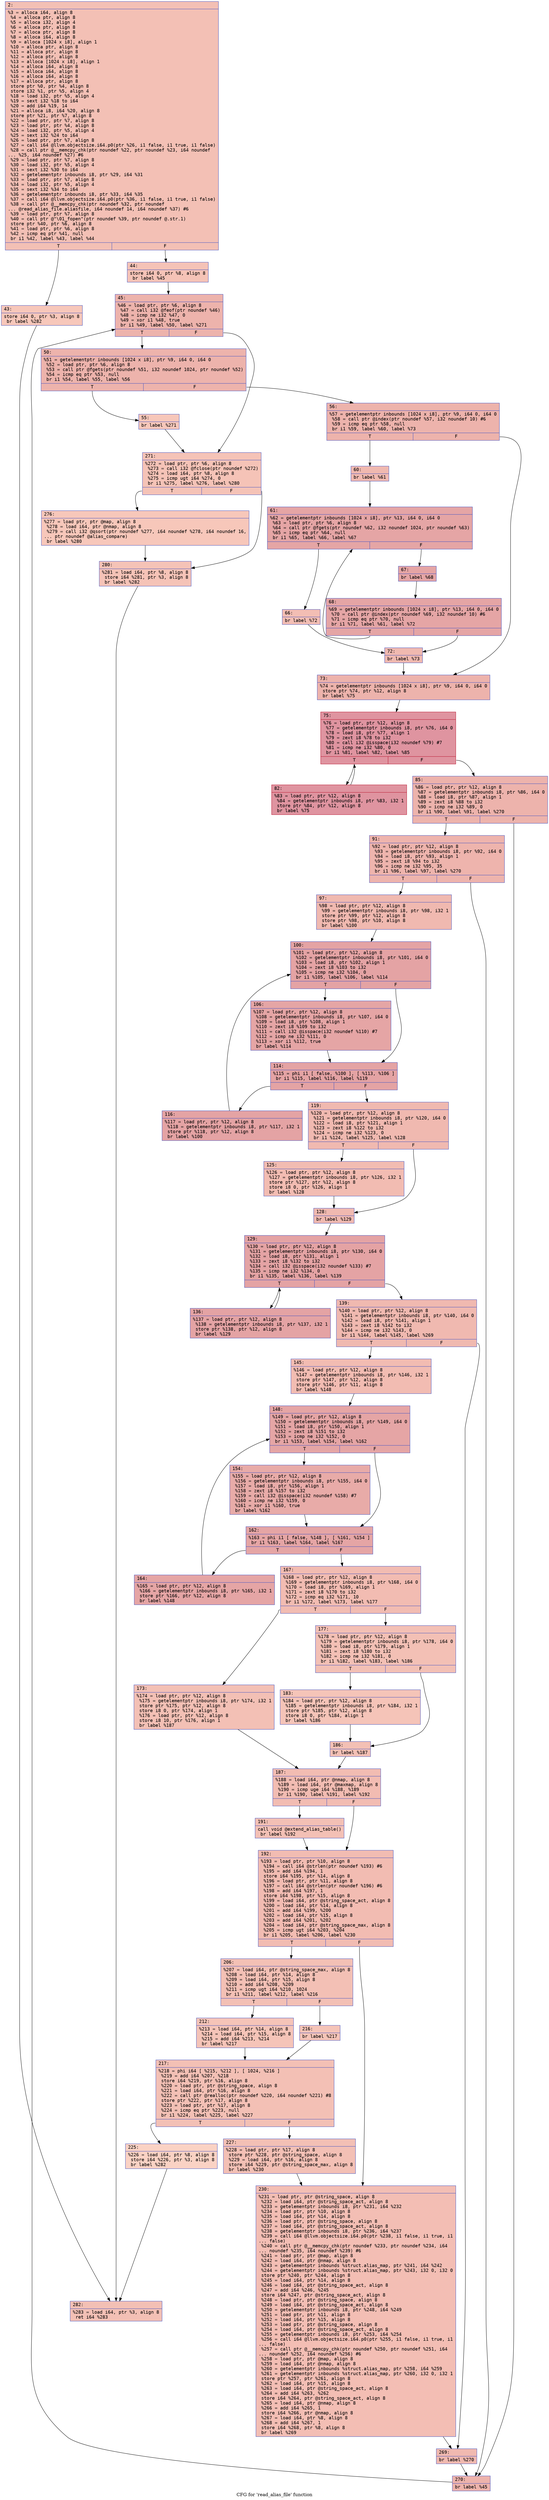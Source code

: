 digraph "CFG for 'read_alias_file' function" {
	label="CFG for 'read_alias_file' function";

	Node0x600000a32da0 [shape=record,color="#3d50c3ff", style=filled, fillcolor="#e5705870" fontname="Courier",label="{2:\l|  %3 = alloca i64, align 8\l  %4 = alloca ptr, align 8\l  %5 = alloca i32, align 4\l  %6 = alloca ptr, align 8\l  %7 = alloca ptr, align 8\l  %8 = alloca i64, align 8\l  %9 = alloca [1024 x i8], align 1\l  %10 = alloca ptr, align 8\l  %11 = alloca ptr, align 8\l  %12 = alloca ptr, align 8\l  %13 = alloca [1024 x i8], align 1\l  %14 = alloca i64, align 8\l  %15 = alloca i64, align 8\l  %16 = alloca i64, align 8\l  %17 = alloca ptr, align 8\l  store ptr %0, ptr %4, align 8\l  store i32 %1, ptr %5, align 4\l  %18 = load i32, ptr %5, align 4\l  %19 = sext i32 %18 to i64\l  %20 = add i64 %19, 14\l  %21 = alloca i8, i64 %20, align 8\l  store ptr %21, ptr %7, align 8\l  %22 = load ptr, ptr %7, align 8\l  %23 = load ptr, ptr %4, align 8\l  %24 = load i32, ptr %5, align 4\l  %25 = sext i32 %24 to i64\l  %26 = load ptr, ptr %7, align 8\l  %27 = call i64 @llvm.objectsize.i64.p0(ptr %26, i1 false, i1 true, i1 false)\l  %28 = call ptr @__memcpy_chk(ptr noundef %22, ptr noundef %23, i64 noundef\l... %25, i64 noundef %27) #6\l  %29 = load ptr, ptr %7, align 8\l  %30 = load i32, ptr %5, align 4\l  %31 = sext i32 %30 to i64\l  %32 = getelementptr inbounds i8, ptr %29, i64 %31\l  %33 = load ptr, ptr %7, align 8\l  %34 = load i32, ptr %5, align 4\l  %35 = sext i32 %34 to i64\l  %36 = getelementptr inbounds i8, ptr %33, i64 %35\l  %37 = call i64 @llvm.objectsize.i64.p0(ptr %36, i1 false, i1 true, i1 false)\l  %38 = call ptr @__memcpy_chk(ptr noundef %32, ptr noundef\l... @read_alias_file.aliasfile, i64 noundef 14, i64 noundef %37) #6\l  %39 = load ptr, ptr %7, align 8\l  %40 = call ptr @\"\\01_fopen\"(ptr noundef %39, ptr noundef @.str.1)\l  store ptr %40, ptr %6, align 8\l  %41 = load ptr, ptr %6, align 8\l  %42 = icmp eq ptr %41, null\l  br i1 %42, label %43, label %44\l|{<s0>T|<s1>F}}"];
	Node0x600000a32da0:s0 -> Node0x600000a32e40[tooltip="2 -> 43\nProbability 37.50%" ];
	Node0x600000a32da0:s1 -> Node0x600000a32e90[tooltip="2 -> 44\nProbability 62.50%" ];
	Node0x600000a32e40 [shape=record,color="#3d50c3ff", style=filled, fillcolor="#ec7f6370" fontname="Courier",label="{43:\l|  store i64 0, ptr %3, align 8\l  br label %282\l}"];
	Node0x600000a32e40 -> Node0x600000a33ed0[tooltip="43 -> 282\nProbability 100.00%" ];
	Node0x600000a32e90 [shape=record,color="#3d50c3ff", style=filled, fillcolor="#e8765c70" fontname="Courier",label="{44:\l|  store i64 0, ptr %8, align 8\l  br label %45\l}"];
	Node0x600000a32e90 -> Node0x600000a32ee0[tooltip="44 -> 45\nProbability 100.00%" ];
	Node0x600000a32ee0 [shape=record,color="#3d50c3ff", style=filled, fillcolor="#d6524470" fontname="Courier",label="{45:\l|  %46 = load ptr, ptr %6, align 8\l  %47 = call i32 @feof(ptr noundef %46)\l  %48 = icmp ne i32 %47, 0\l  %49 = xor i1 %48, true\l  br i1 %49, label %50, label %271\l|{<s0>T|<s1>F}}"];
	Node0x600000a32ee0:s0 -> Node0x600000a32f30[tooltip="45 -> 50\nProbability 96.88%" ];
	Node0x600000a32ee0:s1 -> Node0x600000a33de0[tooltip="45 -> 271\nProbability 3.12%" ];
	Node0x600000a32f30 [shape=record,color="#3d50c3ff", style=filled, fillcolor="#d6524470" fontname="Courier",label="{50:\l|  %51 = getelementptr inbounds [1024 x i8], ptr %9, i64 0, i64 0\l  %52 = load ptr, ptr %6, align 8\l  %53 = call ptr @fgets(ptr noundef %51, i32 noundef 1024, ptr noundef %52)\l  %54 = icmp eq ptr %53, null\l  br i1 %54, label %55, label %56\l|{<s0>T|<s1>F}}"];
	Node0x600000a32f30:s0 -> Node0x600000a32f80[tooltip="50 -> 55\nProbability 3.12%" ];
	Node0x600000a32f30:s1 -> Node0x600000a32fd0[tooltip="50 -> 56\nProbability 96.88%" ];
	Node0x600000a32f80 [shape=record,color="#3d50c3ff", style=filled, fillcolor="#ec7f6370" fontname="Courier",label="{55:\l|  br label %271\l}"];
	Node0x600000a32f80 -> Node0x600000a33de0[tooltip="55 -> 271\nProbability 100.00%" ];
	Node0x600000a32fd0 [shape=record,color="#3d50c3ff", style=filled, fillcolor="#d6524470" fontname="Courier",label="{56:\l|  %57 = getelementptr inbounds [1024 x i8], ptr %9, i64 0, i64 0\l  %58 = call ptr @index(ptr noundef %57, i32 noundef 10) #6\l  %59 = icmp eq ptr %58, null\l  br i1 %59, label %60, label %73\l|{<s0>T|<s1>F}}"];
	Node0x600000a32fd0:s0 -> Node0x600000a33020[tooltip="56 -> 60\nProbability 37.50%" ];
	Node0x600000a32fd0:s1 -> Node0x600000a33200[tooltip="56 -> 73\nProbability 62.50%" ];
	Node0x600000a33020 [shape=record,color="#3d50c3ff", style=filled, fillcolor="#de614d70" fontname="Courier",label="{60:\l|  br label %61\l}"];
	Node0x600000a33020 -> Node0x600000a33070[tooltip="60 -> 61\nProbability 100.00%" ];
	Node0x600000a33070 [shape=record,color="#3d50c3ff", style=filled, fillcolor="#c5333470" fontname="Courier",label="{61:\l|  %62 = getelementptr inbounds [1024 x i8], ptr %13, i64 0, i64 0\l  %63 = load ptr, ptr %6, align 8\l  %64 = call ptr @fgets(ptr noundef %62, i32 noundef 1024, ptr noundef %63)\l  %65 = icmp eq ptr %64, null\l  br i1 %65, label %66, label %67\l|{<s0>T|<s1>F}}"];
	Node0x600000a33070:s0 -> Node0x600000a330c0[tooltip="61 -> 66\nProbability 3.12%" ];
	Node0x600000a33070:s1 -> Node0x600000a33110[tooltip="61 -> 67\nProbability 96.88%" ];
	Node0x600000a330c0 [shape=record,color="#3d50c3ff", style=filled, fillcolor="#e36c5570" fontname="Courier",label="{66:\l|  br label %72\l}"];
	Node0x600000a330c0 -> Node0x600000a331b0[tooltip="66 -> 72\nProbability 100.00%" ];
	Node0x600000a33110 [shape=record,color="#3d50c3ff", style=filled, fillcolor="#c5333470" fontname="Courier",label="{67:\l|  br label %68\l}"];
	Node0x600000a33110 -> Node0x600000a33160[tooltip="67 -> 68\nProbability 100.00%" ];
	Node0x600000a33160 [shape=record,color="#3d50c3ff", style=filled, fillcolor="#c5333470" fontname="Courier",label="{68:\l|  %69 = getelementptr inbounds [1024 x i8], ptr %13, i64 0, i64 0\l  %70 = call ptr @index(ptr noundef %69, i32 noundef 10) #6\l  %71 = icmp eq ptr %70, null\l  br i1 %71, label %61, label %72\l|{<s0>T|<s1>F}}"];
	Node0x600000a33160:s0 -> Node0x600000a33070[tooltip="68 -> 61\nProbability 96.88%" ];
	Node0x600000a33160:s1 -> Node0x600000a331b0[tooltip="68 -> 72\nProbability 3.12%" ];
	Node0x600000a331b0 [shape=record,color="#3d50c3ff", style=filled, fillcolor="#de614d70" fontname="Courier",label="{72:\l|  br label %73\l}"];
	Node0x600000a331b0 -> Node0x600000a33200[tooltip="72 -> 73\nProbability 100.00%" ];
	Node0x600000a33200 [shape=record,color="#3d50c3ff", style=filled, fillcolor="#d6524470" fontname="Courier",label="{73:\l|  %74 = getelementptr inbounds [1024 x i8], ptr %9, i64 0, i64 0\l  store ptr %74, ptr %12, align 8\l  br label %75\l}"];
	Node0x600000a33200 -> Node0x600000a33250[tooltip="73 -> 75\nProbability 100.00%" ];
	Node0x600000a33250 [shape=record,color="#b70d28ff", style=filled, fillcolor="#b70d2870" fontname="Courier",label="{75:\l|  %76 = load ptr, ptr %12, align 8\l  %77 = getelementptr inbounds i8, ptr %76, i64 0\l  %78 = load i8, ptr %77, align 1\l  %79 = zext i8 %78 to i32\l  %80 = call i32 @isspace(i32 noundef %79) #7\l  %81 = icmp ne i32 %80, 0\l  br i1 %81, label %82, label %85\l|{<s0>T|<s1>F}}"];
	Node0x600000a33250:s0 -> Node0x600000a332a0[tooltip="75 -> 82\nProbability 96.88%" ];
	Node0x600000a33250:s1 -> Node0x600000a332f0[tooltip="75 -> 85\nProbability 3.12%" ];
	Node0x600000a332a0 [shape=record,color="#b70d28ff", style=filled, fillcolor="#b70d2870" fontname="Courier",label="{82:\l|  %83 = load ptr, ptr %12, align 8\l  %84 = getelementptr inbounds i8, ptr %83, i32 1\l  store ptr %84, ptr %12, align 8\l  br label %75\l}"];
	Node0x600000a332a0 -> Node0x600000a33250[tooltip="82 -> 75\nProbability 100.00%" ];
	Node0x600000a332f0 [shape=record,color="#3d50c3ff", style=filled, fillcolor="#d6524470" fontname="Courier",label="{85:\l|  %86 = load ptr, ptr %12, align 8\l  %87 = getelementptr inbounds i8, ptr %86, i64 0\l  %88 = load i8, ptr %87, align 1\l  %89 = zext i8 %88 to i32\l  %90 = icmp ne i32 %89, 0\l  br i1 %90, label %91, label %270\l|{<s0>T|<s1>F}}"];
	Node0x600000a332f0:s0 -> Node0x600000a33340[tooltip="85 -> 91\nProbability 62.50%" ];
	Node0x600000a332f0:s1 -> Node0x600000a33d90[tooltip="85 -> 270\nProbability 37.50%" ];
	Node0x600000a33340 [shape=record,color="#3d50c3ff", style=filled, fillcolor="#d8564670" fontname="Courier",label="{91:\l|  %92 = load ptr, ptr %12, align 8\l  %93 = getelementptr inbounds i8, ptr %92, i64 0\l  %94 = load i8, ptr %93, align 1\l  %95 = zext i8 %94 to i32\l  %96 = icmp ne i32 %95, 35\l  br i1 %96, label %97, label %270\l|{<s0>T|<s1>F}}"];
	Node0x600000a33340:s0 -> Node0x600000a33390[tooltip="91 -> 97\nProbability 50.00%" ];
	Node0x600000a33340:s1 -> Node0x600000a33d90[tooltip="91 -> 270\nProbability 50.00%" ];
	Node0x600000a33390 [shape=record,color="#3d50c3ff", style=filled, fillcolor="#de614d70" fontname="Courier",label="{97:\l|  %98 = load ptr, ptr %12, align 8\l  %99 = getelementptr inbounds i8, ptr %98, i32 1\l  store ptr %99, ptr %12, align 8\l  store ptr %98, ptr %10, align 8\l  br label %100\l}"];
	Node0x600000a33390 -> Node0x600000a333e0[tooltip="97 -> 100\nProbability 100.00%" ];
	Node0x600000a333e0 [shape=record,color="#3d50c3ff", style=filled, fillcolor="#c32e3170" fontname="Courier",label="{100:\l|  %101 = load ptr, ptr %12, align 8\l  %102 = getelementptr inbounds i8, ptr %101, i64 0\l  %103 = load i8, ptr %102, align 1\l  %104 = zext i8 %103 to i32\l  %105 = icmp ne i32 %104, 0\l  br i1 %105, label %106, label %114\l|{<s0>T|<s1>F}}"];
	Node0x600000a333e0:s0 -> Node0x600000a33430[tooltip="100 -> 106\nProbability 62.50%" ];
	Node0x600000a333e0:s1 -> Node0x600000a33480[tooltip="100 -> 114\nProbability 37.50%" ];
	Node0x600000a33430 [shape=record,color="#3d50c3ff", style=filled, fillcolor="#c5333470" fontname="Courier",label="{106:\l|  %107 = load ptr, ptr %12, align 8\l  %108 = getelementptr inbounds i8, ptr %107, i64 0\l  %109 = load i8, ptr %108, align 1\l  %110 = zext i8 %109 to i32\l  %111 = call i32 @isspace(i32 noundef %110) #7\l  %112 = icmp ne i32 %111, 0\l  %113 = xor i1 %112, true\l  br label %114\l}"];
	Node0x600000a33430 -> Node0x600000a33480[tooltip="106 -> 114\nProbability 100.00%" ];
	Node0x600000a33480 [shape=record,color="#3d50c3ff", style=filled, fillcolor="#c32e3170" fontname="Courier",label="{114:\l|  %115 = phi i1 [ false, %100 ], [ %113, %106 ]\l  br i1 %115, label %116, label %119\l|{<s0>T|<s1>F}}"];
	Node0x600000a33480:s0 -> Node0x600000a334d0[tooltip="114 -> 116\nProbability 96.88%" ];
	Node0x600000a33480:s1 -> Node0x600000a33520[tooltip="114 -> 119\nProbability 3.12%" ];
	Node0x600000a334d0 [shape=record,color="#3d50c3ff", style=filled, fillcolor="#c32e3170" fontname="Courier",label="{116:\l|  %117 = load ptr, ptr %12, align 8\l  %118 = getelementptr inbounds i8, ptr %117, i32 1\l  store ptr %118, ptr %12, align 8\l  br label %100\l}"];
	Node0x600000a334d0 -> Node0x600000a333e0[tooltip="116 -> 100\nProbability 100.00%" ];
	Node0x600000a33520 [shape=record,color="#3d50c3ff", style=filled, fillcolor="#de614d70" fontname="Courier",label="{119:\l|  %120 = load ptr, ptr %12, align 8\l  %121 = getelementptr inbounds i8, ptr %120, i64 0\l  %122 = load i8, ptr %121, align 1\l  %123 = zext i8 %122 to i32\l  %124 = icmp ne i32 %123, 0\l  br i1 %124, label %125, label %128\l|{<s0>T|<s1>F}}"];
	Node0x600000a33520:s0 -> Node0x600000a33570[tooltip="119 -> 125\nProbability 62.50%" ];
	Node0x600000a33520:s1 -> Node0x600000a335c0[tooltip="119 -> 128\nProbability 37.50%" ];
	Node0x600000a33570 [shape=record,color="#3d50c3ff", style=filled, fillcolor="#e1675170" fontname="Courier",label="{125:\l|  %126 = load ptr, ptr %12, align 8\l  %127 = getelementptr inbounds i8, ptr %126, i32 1\l  store ptr %127, ptr %12, align 8\l  store i8 0, ptr %126, align 1\l  br label %128\l}"];
	Node0x600000a33570 -> Node0x600000a335c0[tooltip="125 -> 128\nProbability 100.00%" ];
	Node0x600000a335c0 [shape=record,color="#3d50c3ff", style=filled, fillcolor="#de614d70" fontname="Courier",label="{128:\l|  br label %129\l}"];
	Node0x600000a335c0 -> Node0x600000a33610[tooltip="128 -> 129\nProbability 100.00%" ];
	Node0x600000a33610 [shape=record,color="#3d50c3ff", style=filled, fillcolor="#c32e3170" fontname="Courier",label="{129:\l|  %130 = load ptr, ptr %12, align 8\l  %131 = getelementptr inbounds i8, ptr %130, i64 0\l  %132 = load i8, ptr %131, align 1\l  %133 = zext i8 %132 to i32\l  %134 = call i32 @isspace(i32 noundef %133) #7\l  %135 = icmp ne i32 %134, 0\l  br i1 %135, label %136, label %139\l|{<s0>T|<s1>F}}"];
	Node0x600000a33610:s0 -> Node0x600000a33660[tooltip="129 -> 136\nProbability 96.88%" ];
	Node0x600000a33610:s1 -> Node0x600000a336b0[tooltip="129 -> 139\nProbability 3.12%" ];
	Node0x600000a33660 [shape=record,color="#3d50c3ff", style=filled, fillcolor="#c32e3170" fontname="Courier",label="{136:\l|  %137 = load ptr, ptr %12, align 8\l  %138 = getelementptr inbounds i8, ptr %137, i32 1\l  store ptr %138, ptr %12, align 8\l  br label %129\l}"];
	Node0x600000a33660 -> Node0x600000a33610[tooltip="136 -> 129\nProbability 100.00%" ];
	Node0x600000a336b0 [shape=record,color="#3d50c3ff", style=filled, fillcolor="#de614d70" fontname="Courier",label="{139:\l|  %140 = load ptr, ptr %12, align 8\l  %141 = getelementptr inbounds i8, ptr %140, i64 0\l  %142 = load i8, ptr %141, align 1\l  %143 = zext i8 %142 to i32\l  %144 = icmp ne i32 %143, 0\l  br i1 %144, label %145, label %269\l|{<s0>T|<s1>F}}"];
	Node0x600000a336b0:s0 -> Node0x600000a33700[tooltip="139 -> 145\nProbability 62.50%" ];
	Node0x600000a336b0:s1 -> Node0x600000a33d40[tooltip="139 -> 269\nProbability 37.50%" ];
	Node0x600000a33700 [shape=record,color="#3d50c3ff", style=filled, fillcolor="#e1675170" fontname="Courier",label="{145:\l|  %146 = load ptr, ptr %12, align 8\l  %147 = getelementptr inbounds i8, ptr %146, i32 1\l  store ptr %147, ptr %12, align 8\l  store ptr %146, ptr %11, align 8\l  br label %148\l}"];
	Node0x600000a33700 -> Node0x600000a33750[tooltip="145 -> 148\nProbability 100.00%" ];
	Node0x600000a33750 [shape=record,color="#3d50c3ff", style=filled, fillcolor="#c5333470" fontname="Courier",label="{148:\l|  %149 = load ptr, ptr %12, align 8\l  %150 = getelementptr inbounds i8, ptr %149, i64 0\l  %151 = load i8, ptr %150, align 1\l  %152 = zext i8 %151 to i32\l  %153 = icmp ne i32 %152, 0\l  br i1 %153, label %154, label %162\l|{<s0>T|<s1>F}}"];
	Node0x600000a33750:s0 -> Node0x600000a337a0[tooltip="148 -> 154\nProbability 62.50%" ];
	Node0x600000a33750:s1 -> Node0x600000a337f0[tooltip="148 -> 162\nProbability 37.50%" ];
	Node0x600000a337a0 [shape=record,color="#3d50c3ff", style=filled, fillcolor="#cc403a70" fontname="Courier",label="{154:\l|  %155 = load ptr, ptr %12, align 8\l  %156 = getelementptr inbounds i8, ptr %155, i64 0\l  %157 = load i8, ptr %156, align 1\l  %158 = zext i8 %157 to i32\l  %159 = call i32 @isspace(i32 noundef %158) #7\l  %160 = icmp ne i32 %159, 0\l  %161 = xor i1 %160, true\l  br label %162\l}"];
	Node0x600000a337a0 -> Node0x600000a337f0[tooltip="154 -> 162\nProbability 100.00%" ];
	Node0x600000a337f0 [shape=record,color="#3d50c3ff", style=filled, fillcolor="#c5333470" fontname="Courier",label="{162:\l|  %163 = phi i1 [ false, %148 ], [ %161, %154 ]\l  br i1 %163, label %164, label %167\l|{<s0>T|<s1>F}}"];
	Node0x600000a337f0:s0 -> Node0x600000a33840[tooltip="162 -> 164\nProbability 96.88%" ];
	Node0x600000a337f0:s1 -> Node0x600000a33890[tooltip="162 -> 167\nProbability 3.12%" ];
	Node0x600000a33840 [shape=record,color="#3d50c3ff", style=filled, fillcolor="#c5333470" fontname="Courier",label="{164:\l|  %165 = load ptr, ptr %12, align 8\l  %166 = getelementptr inbounds i8, ptr %165, i32 1\l  store ptr %166, ptr %12, align 8\l  br label %148\l}"];
	Node0x600000a33840 -> Node0x600000a33750[tooltip="164 -> 148\nProbability 100.00%" ];
	Node0x600000a33890 [shape=record,color="#3d50c3ff", style=filled, fillcolor="#e1675170" fontname="Courier",label="{167:\l|  %168 = load ptr, ptr %12, align 8\l  %169 = getelementptr inbounds i8, ptr %168, i64 0\l  %170 = load i8, ptr %169, align 1\l  %171 = zext i8 %170 to i32\l  %172 = icmp eq i32 %171, 10\l  br i1 %172, label %173, label %177\l|{<s0>T|<s1>F}}"];
	Node0x600000a33890:s0 -> Node0x600000a338e0[tooltip="167 -> 173\nProbability 50.00%" ];
	Node0x600000a33890:s1 -> Node0x600000a33930[tooltip="167 -> 177\nProbability 50.00%" ];
	Node0x600000a338e0 [shape=record,color="#3d50c3ff", style=filled, fillcolor="#e5705870" fontname="Courier",label="{173:\l|  %174 = load ptr, ptr %12, align 8\l  %175 = getelementptr inbounds i8, ptr %174, i32 1\l  store ptr %175, ptr %12, align 8\l  store i8 0, ptr %174, align 1\l  %176 = load ptr, ptr %12, align 8\l  store i8 10, ptr %176, align 1\l  br label %187\l}"];
	Node0x600000a338e0 -> Node0x600000a33a20[tooltip="173 -> 187\nProbability 100.00%" ];
	Node0x600000a33930 [shape=record,color="#3d50c3ff", style=filled, fillcolor="#e5705870" fontname="Courier",label="{177:\l|  %178 = load ptr, ptr %12, align 8\l  %179 = getelementptr inbounds i8, ptr %178, i64 0\l  %180 = load i8, ptr %179, align 1\l  %181 = zext i8 %180 to i32\l  %182 = icmp ne i32 %181, 0\l  br i1 %182, label %183, label %186\l|{<s0>T|<s1>F}}"];
	Node0x600000a33930:s0 -> Node0x600000a33980[tooltip="177 -> 183\nProbability 62.50%" ];
	Node0x600000a33930:s1 -> Node0x600000a339d0[tooltip="177 -> 186\nProbability 37.50%" ];
	Node0x600000a33980 [shape=record,color="#3d50c3ff", style=filled, fillcolor="#e97a5f70" fontname="Courier",label="{183:\l|  %184 = load ptr, ptr %12, align 8\l  %185 = getelementptr inbounds i8, ptr %184, i32 1\l  store ptr %185, ptr %12, align 8\l  store i8 0, ptr %184, align 1\l  br label %186\l}"];
	Node0x600000a33980 -> Node0x600000a339d0[tooltip="183 -> 186\nProbability 100.00%" ];
	Node0x600000a339d0 [shape=record,color="#3d50c3ff", style=filled, fillcolor="#e5705870" fontname="Courier",label="{186:\l|  br label %187\l}"];
	Node0x600000a339d0 -> Node0x600000a33a20[tooltip="186 -> 187\nProbability 100.00%" ];
	Node0x600000a33a20 [shape=record,color="#3d50c3ff", style=filled, fillcolor="#e1675170" fontname="Courier",label="{187:\l|  %188 = load i64, ptr @nmap, align 8\l  %189 = load i64, ptr @maxmap, align 8\l  %190 = icmp uge i64 %188, %189\l  br i1 %190, label %191, label %192\l|{<s0>T|<s1>F}}"];
	Node0x600000a33a20:s0 -> Node0x600000a33a70[tooltip="187 -> 191\nProbability 50.00%" ];
	Node0x600000a33a20:s1 -> Node0x600000a33ac0[tooltip="187 -> 192\nProbability 50.00%" ];
	Node0x600000a33a70 [shape=record,color="#3d50c3ff", style=filled, fillcolor="#e5705870" fontname="Courier",label="{191:\l|  call void @extend_alias_table()\l  br label %192\l}"];
	Node0x600000a33a70 -> Node0x600000a33ac0[tooltip="191 -> 192\nProbability 100.00%" ];
	Node0x600000a33ac0 [shape=record,color="#3d50c3ff", style=filled, fillcolor="#e1675170" fontname="Courier",label="{192:\l|  %193 = load ptr, ptr %10, align 8\l  %194 = call i64 @strlen(ptr noundef %193) #6\l  %195 = add i64 %194, 1\l  store i64 %195, ptr %14, align 8\l  %196 = load ptr, ptr %11, align 8\l  %197 = call i64 @strlen(ptr noundef %196) #6\l  %198 = add i64 %197, 1\l  store i64 %198, ptr %15, align 8\l  %199 = load i64, ptr @string_space_act, align 8\l  %200 = load i64, ptr %14, align 8\l  %201 = add i64 %199, %200\l  %202 = load i64, ptr %15, align 8\l  %203 = add i64 %201, %202\l  %204 = load i64, ptr @string_space_max, align 8\l  %205 = icmp ugt i64 %203, %204\l  br i1 %205, label %206, label %230\l|{<s0>T|<s1>F}}"];
	Node0x600000a33ac0:s0 -> Node0x600000a33b10[tooltip="192 -> 206\nProbability 50.00%" ];
	Node0x600000a33ac0:s1 -> Node0x600000a33cf0[tooltip="192 -> 230\nProbability 50.00%" ];
	Node0x600000a33b10 [shape=record,color="#3d50c3ff", style=filled, fillcolor="#e5705870" fontname="Courier",label="{206:\l|  %207 = load i64, ptr @string_space_max, align 8\l  %208 = load i64, ptr %14, align 8\l  %209 = load i64, ptr %15, align 8\l  %210 = add i64 %208, %209\l  %211 = icmp ugt i64 %210, 1024\l  br i1 %211, label %212, label %216\l|{<s0>T|<s1>F}}"];
	Node0x600000a33b10:s0 -> Node0x600000a33b60[tooltip="206 -> 212\nProbability 50.00%" ];
	Node0x600000a33b10:s1 -> Node0x600000a33bb0[tooltip="206 -> 216\nProbability 50.00%" ];
	Node0x600000a33b60 [shape=record,color="#3d50c3ff", style=filled, fillcolor="#e97a5f70" fontname="Courier",label="{212:\l|  %213 = load i64, ptr %14, align 8\l  %214 = load i64, ptr %15, align 8\l  %215 = add i64 %213, %214\l  br label %217\l}"];
	Node0x600000a33b60 -> Node0x600000a33c00[tooltip="212 -> 217\nProbability 100.00%" ];
	Node0x600000a33bb0 [shape=record,color="#3d50c3ff", style=filled, fillcolor="#e97a5f70" fontname="Courier",label="{216:\l|  br label %217\l}"];
	Node0x600000a33bb0 -> Node0x600000a33c00[tooltip="216 -> 217\nProbability 100.00%" ];
	Node0x600000a33c00 [shape=record,color="#3d50c3ff", style=filled, fillcolor="#e5705870" fontname="Courier",label="{217:\l|  %218 = phi i64 [ %215, %212 ], [ 1024, %216 ]\l  %219 = add i64 %207, %218\l  store i64 %219, ptr %16, align 8\l  %220 = load ptr, ptr @string_space, align 8\l  %221 = load i64, ptr %16, align 8\l  %222 = call ptr @realloc(ptr noundef %220, i64 noundef %221) #8\l  store ptr %222, ptr %17, align 8\l  %223 = load ptr, ptr %17, align 8\l  %224 = icmp eq ptr %223, null\l  br i1 %224, label %225, label %227\l|{<s0>T|<s1>F}}"];
	Node0x600000a33c00:s0 -> Node0x600000a33c50[tooltip="217 -> 225\nProbability 3.12%" ];
	Node0x600000a33c00:s1 -> Node0x600000a33ca0[tooltip="217 -> 227\nProbability 96.88%" ];
	Node0x600000a33c50 [shape=record,color="#3d50c3ff", style=filled, fillcolor="#f4987a70" fontname="Courier",label="{225:\l|  %226 = load i64, ptr %8, align 8\l  store i64 %226, ptr %3, align 8\l  br label %282\l}"];
	Node0x600000a33c50 -> Node0x600000a33ed0[tooltip="225 -> 282\nProbability 100.00%" ];
	Node0x600000a33ca0 [shape=record,color="#3d50c3ff", style=filled, fillcolor="#e5705870" fontname="Courier",label="{227:\l|  %228 = load ptr, ptr %17, align 8\l  store ptr %228, ptr @string_space, align 8\l  %229 = load i64, ptr %16, align 8\l  store i64 %229, ptr @string_space_max, align 8\l  br label %230\l}"];
	Node0x600000a33ca0 -> Node0x600000a33cf0[tooltip="227 -> 230\nProbability 100.00%" ];
	Node0x600000a33cf0 [shape=record,color="#3d50c3ff", style=filled, fillcolor="#e36c5570" fontname="Courier",label="{230:\l|  %231 = load ptr, ptr @string_space, align 8\l  %232 = load i64, ptr @string_space_act, align 8\l  %233 = getelementptr inbounds i8, ptr %231, i64 %232\l  %234 = load ptr, ptr %10, align 8\l  %235 = load i64, ptr %14, align 8\l  %236 = load ptr, ptr @string_space, align 8\l  %237 = load i64, ptr @string_space_act, align 8\l  %238 = getelementptr inbounds i8, ptr %236, i64 %237\l  %239 = call i64 @llvm.objectsize.i64.p0(ptr %238, i1 false, i1 true, i1\l... false)\l  %240 = call ptr @__memcpy_chk(ptr noundef %233, ptr noundef %234, i64\l... noundef %235, i64 noundef %239) #6\l  %241 = load ptr, ptr @map, align 8\l  %242 = load i64, ptr @nmap, align 8\l  %243 = getelementptr inbounds %struct.alias_map, ptr %241, i64 %242\l  %244 = getelementptr inbounds %struct.alias_map, ptr %243, i32 0, i32 0\l  store ptr %240, ptr %244, align 8\l  %245 = load i64, ptr %14, align 8\l  %246 = load i64, ptr @string_space_act, align 8\l  %247 = add i64 %246, %245\l  store i64 %247, ptr @string_space_act, align 8\l  %248 = load ptr, ptr @string_space, align 8\l  %249 = load i64, ptr @string_space_act, align 8\l  %250 = getelementptr inbounds i8, ptr %248, i64 %249\l  %251 = load ptr, ptr %11, align 8\l  %252 = load i64, ptr %15, align 8\l  %253 = load ptr, ptr @string_space, align 8\l  %254 = load i64, ptr @string_space_act, align 8\l  %255 = getelementptr inbounds i8, ptr %253, i64 %254\l  %256 = call i64 @llvm.objectsize.i64.p0(ptr %255, i1 false, i1 true, i1\l... false)\l  %257 = call ptr @__memcpy_chk(ptr noundef %250, ptr noundef %251, i64\l... noundef %252, i64 noundef %256) #6\l  %258 = load ptr, ptr @map, align 8\l  %259 = load i64, ptr @nmap, align 8\l  %260 = getelementptr inbounds %struct.alias_map, ptr %258, i64 %259\l  %261 = getelementptr inbounds %struct.alias_map, ptr %260, i32 0, i32 1\l  store ptr %257, ptr %261, align 8\l  %262 = load i64, ptr %15, align 8\l  %263 = load i64, ptr @string_space_act, align 8\l  %264 = add i64 %263, %262\l  store i64 %264, ptr @string_space_act, align 8\l  %265 = load i64, ptr @nmap, align 8\l  %266 = add i64 %265, 1\l  store i64 %266, ptr @nmap, align 8\l  %267 = load i64, ptr %8, align 8\l  %268 = add i64 %267, 1\l  store i64 %268, ptr %8, align 8\l  br label %269\l}"];
	Node0x600000a33cf0 -> Node0x600000a33d40[tooltip="230 -> 269\nProbability 100.00%" ];
	Node0x600000a33d40 [shape=record,color="#3d50c3ff", style=filled, fillcolor="#de614d70" fontname="Courier",label="{269:\l|  br label %270\l}"];
	Node0x600000a33d40 -> Node0x600000a33d90[tooltip="269 -> 270\nProbability 100.00%" ];
	Node0x600000a33d90 [shape=record,color="#3d50c3ff", style=filled, fillcolor="#d6524470" fontname="Courier",label="{270:\l|  br label %45\l}"];
	Node0x600000a33d90 -> Node0x600000a32ee0[tooltip="270 -> 45\nProbability 100.00%" ];
	Node0x600000a33de0 [shape=record,color="#3d50c3ff", style=filled, fillcolor="#e8765c70" fontname="Courier",label="{271:\l|  %272 = load ptr, ptr %6, align 8\l  %273 = call i32 @fclose(ptr noundef %272)\l  %274 = load i64, ptr %8, align 8\l  %275 = icmp ugt i64 %274, 0\l  br i1 %275, label %276, label %280\l|{<s0>T|<s1>F}}"];
	Node0x600000a33de0:s0 -> Node0x600000a33e30[tooltip="271 -> 276\nProbability 50.00%" ];
	Node0x600000a33de0:s1 -> Node0x600000a33e80[tooltip="271 -> 280\nProbability 50.00%" ];
	Node0x600000a33e30 [shape=record,color="#3d50c3ff", style=filled, fillcolor="#ec7f6370" fontname="Courier",label="{276:\l|  %277 = load ptr, ptr @map, align 8\l  %278 = load i64, ptr @nmap, align 8\l  %279 = call i32 @qsort(ptr noundef %277, i64 noundef %278, i64 noundef 16,\l... ptr noundef @alias_compare)\l  br label %280\l}"];
	Node0x600000a33e30 -> Node0x600000a33e80[tooltip="276 -> 280\nProbability 100.00%" ];
	Node0x600000a33e80 [shape=record,color="#3d50c3ff", style=filled, fillcolor="#e8765c70" fontname="Courier",label="{280:\l|  %281 = load i64, ptr %8, align 8\l  store i64 %281, ptr %3, align 8\l  br label %282\l}"];
	Node0x600000a33e80 -> Node0x600000a33ed0[tooltip="280 -> 282\nProbability 100.00%" ];
	Node0x600000a33ed0 [shape=record,color="#3d50c3ff", style=filled, fillcolor="#e5705870" fontname="Courier",label="{282:\l|  %283 = load i64, ptr %3, align 8\l  ret i64 %283\l}"];
}
